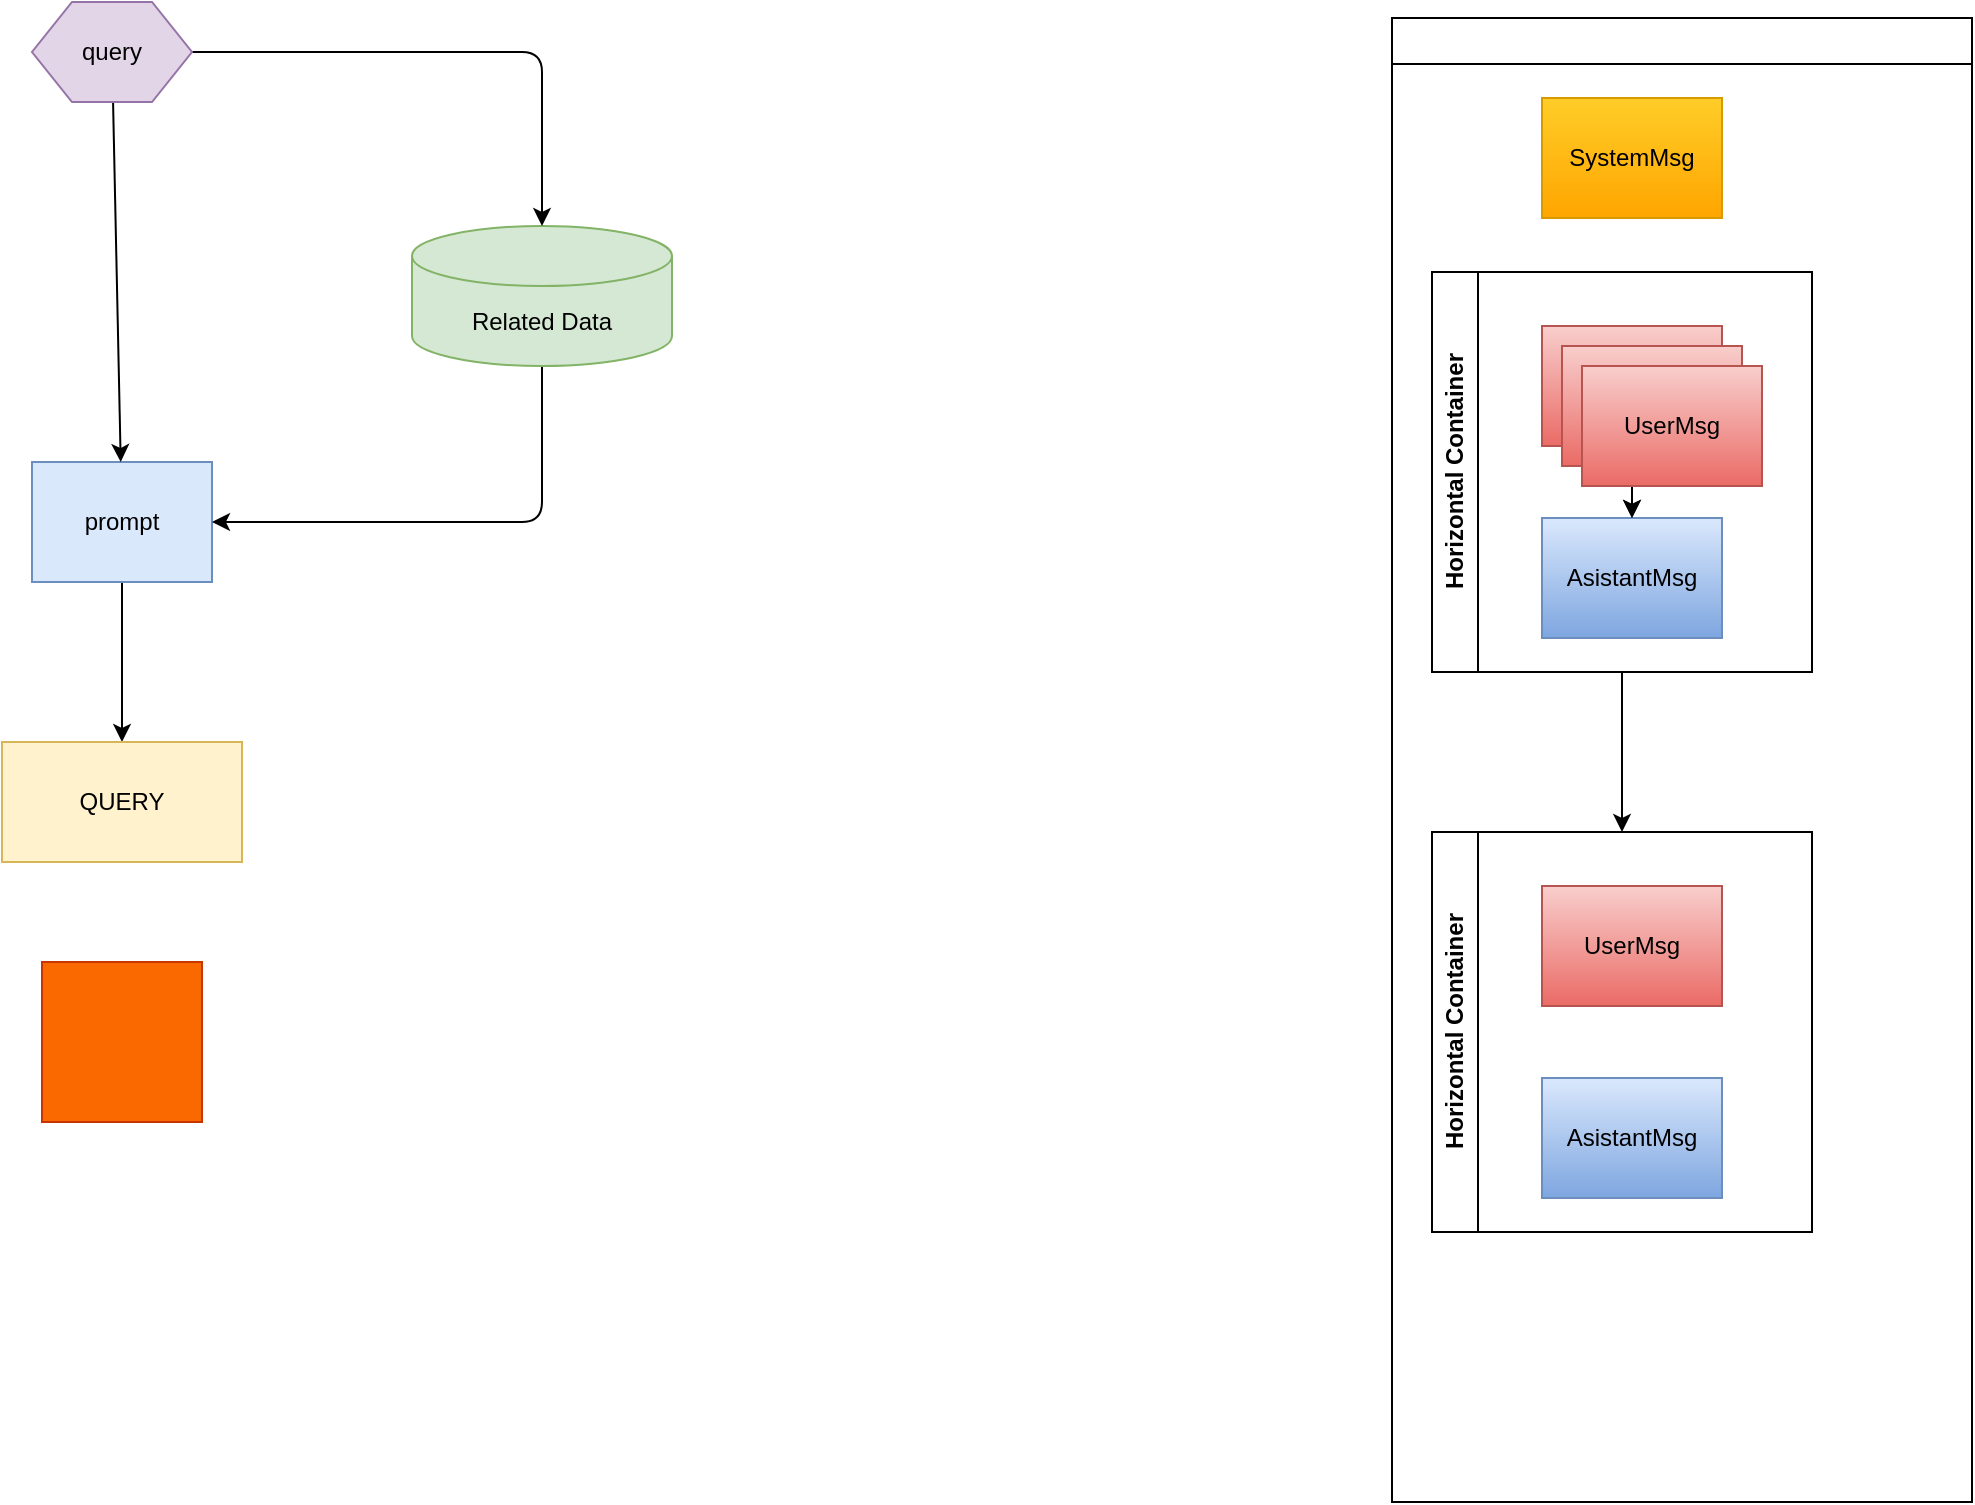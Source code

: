 <mxfile>
    <diagram id="KwoRCfRZ6qFpOilyhmBy" name="Page-1">
        <mxGraphModel dx="3338" dy="1276" grid="1" gridSize="10" guides="1" tooltips="1" connect="1" arrows="1" fold="1" page="1" pageScale="1" pageWidth="827" pageHeight="1169" math="0" shadow="0">
            <root>
                <mxCell id="0"/>
                <mxCell id="1" parent="0"/>
                <mxCell id="116" value="" style="edgeStyle=none;html=1;" parent="1" source="98" target="115" edge="1">
                    <mxGeometry relative="1" as="geometry"/>
                </mxCell>
                <mxCell id="98" value="prompt" style="rounded=0;whiteSpace=wrap;html=1;fillColor=#dae8fc;strokeColor=#6c8ebf;" parent="1" vertex="1">
                    <mxGeometry x="-680" y="270" width="90" height="60" as="geometry"/>
                </mxCell>
                <mxCell id="114" style="edgeStyle=none;html=1;entryX=1;entryY=0.5;entryDx=0;entryDy=0;" parent="1" source="109" target="98" edge="1">
                    <mxGeometry relative="1" as="geometry">
                        <mxPoint x="-425" y="290" as="targetPoint"/>
                        <Array as="points">
                            <mxPoint x="-425" y="300"/>
                        </Array>
                    </mxGeometry>
                </mxCell>
                <mxCell id="109" value="Related Data" style="shape=cylinder3;whiteSpace=wrap;html=1;boundedLbl=1;backgroundOutline=1;size=15;fillColor=#d5e8d4;strokeColor=#82b366;" parent="1" vertex="1">
                    <mxGeometry x="-490" y="152" width="130" height="70" as="geometry"/>
                </mxCell>
                <mxCell id="112" value="" style="edgeStyle=none;html=1;entryX=0.5;entryY=0;entryDx=0;entryDy=0;entryPerimeter=0;" parent="1" source="110" target="109" edge="1">
                    <mxGeometry relative="1" as="geometry">
                        <mxPoint x="-520" y="65" as="targetPoint"/>
                        <Array as="points">
                            <mxPoint x="-425" y="65"/>
                        </Array>
                    </mxGeometry>
                </mxCell>
                <mxCell id="113" style="edgeStyle=none;html=1;" parent="1" source="110" target="98" edge="1">
                    <mxGeometry relative="1" as="geometry"/>
                </mxCell>
                <mxCell id="110" value="query" style="shape=hexagon;perimeter=hexagonPerimeter2;whiteSpace=wrap;html=1;fixedSize=1;fillColor=#e1d5e7;strokeColor=#9673a6;" parent="1" vertex="1">
                    <mxGeometry x="-680" y="40" width="80" height="50" as="geometry"/>
                </mxCell>
                <mxCell id="115" value="QUERY" style="whiteSpace=wrap;html=1;rounded=0;fillColor=#fff2cc;strokeColor=#d6b656;" parent="1" vertex="1">
                    <mxGeometry x="-695" y="410" width="120" height="60" as="geometry"/>
                </mxCell>
                <mxCell id="117" value="" style="whiteSpace=wrap;html=1;aspect=fixed;fillColor=#fa6800;strokeColor=#C73500;fontColor=#000000;" parent="1" vertex="1">
                    <mxGeometry x="-675" y="520" width="80" height="80" as="geometry"/>
                </mxCell>
                <mxCell id="121" value="" style="swimlane;whiteSpace=wrap;html=1;" parent="1" vertex="1">
                    <mxGeometry y="48" width="290" height="742" as="geometry"/>
                </mxCell>
                <mxCell id="122" value="Horizontal Container" style="swimlane;horizontal=0;whiteSpace=wrap;html=1;" vertex="1" parent="121">
                    <mxGeometry x="20" y="127" width="190" height="200" as="geometry"/>
                </mxCell>
                <mxCell id="119" value="AsistantMsg" style="rounded=0;whiteSpace=wrap;html=1;fillColor=#dae8fc;strokeColor=#6c8ebf;gradientColor=#7ea6e0;" parent="122" vertex="1">
                    <mxGeometry x="55" y="123" width="90" height="60" as="geometry"/>
                </mxCell>
                <mxCell id="131" value="" style="edgeStyle=none;html=1;" edge="1" parent="122" source="118" target="119">
                    <mxGeometry relative="1" as="geometry"/>
                </mxCell>
                <mxCell id="132" value="" style="edgeStyle=none;html=1;" edge="1" parent="122" source="118" target="119">
                    <mxGeometry relative="1" as="geometry"/>
                </mxCell>
                <mxCell id="118" value="UserMsg" style="rounded=0;whiteSpace=wrap;html=1;fillColor=#f8cecc;strokeColor=#b85450;gradientColor=#ea6b66;" parent="122" vertex="1">
                    <mxGeometry x="55" y="27" width="90" height="60" as="geometry"/>
                </mxCell>
                <mxCell id="120" value="SystemMsg" style="rounded=0;whiteSpace=wrap;html=1;fillColor=#ffcd28;strokeColor=#d79b00;gradientColor=#ffa500;" parent="121" vertex="1">
                    <mxGeometry x="75" y="40" width="90" height="60" as="geometry"/>
                </mxCell>
                <mxCell id="124" value="Horizontal Container" style="swimlane;horizontal=0;whiteSpace=wrap;html=1;" vertex="1" parent="1">
                    <mxGeometry x="20" y="455" width="190" height="200" as="geometry"/>
                </mxCell>
                <mxCell id="125" value="AsistantMsg" style="rounded=0;whiteSpace=wrap;html=1;fillColor=#dae8fc;strokeColor=#6c8ebf;gradientColor=#7ea6e0;" vertex="1" parent="124">
                    <mxGeometry x="55" y="123" width="90" height="60" as="geometry"/>
                </mxCell>
                <mxCell id="126" value="UserMsg" style="rounded=0;whiteSpace=wrap;html=1;fillColor=#f8cecc;strokeColor=#b85450;gradientColor=#ea6b66;" vertex="1" parent="124">
                    <mxGeometry x="55" y="27" width="90" height="60" as="geometry"/>
                </mxCell>
                <mxCell id="127" value="" style="edgeStyle=none;html=1;" edge="1" parent="1" source="122" target="124">
                    <mxGeometry relative="1" as="geometry"/>
                </mxCell>
                <mxCell id="133" value="UserMsg" style="rounded=0;whiteSpace=wrap;html=1;fillColor=#f8cecc;strokeColor=#b85450;gradientColor=#ea6b66;" vertex="1" parent="1">
                    <mxGeometry x="85" y="212" width="90" height="60" as="geometry"/>
                </mxCell>
                <mxCell id="134" value="UserMsg" style="rounded=0;whiteSpace=wrap;html=1;fillColor=#f8cecc;strokeColor=#b85450;gradientColor=#ea6b66;" vertex="1" parent="1">
                    <mxGeometry x="95" y="222" width="90" height="60" as="geometry"/>
                </mxCell>
            </root>
        </mxGraphModel>
    </diagram>
</mxfile>